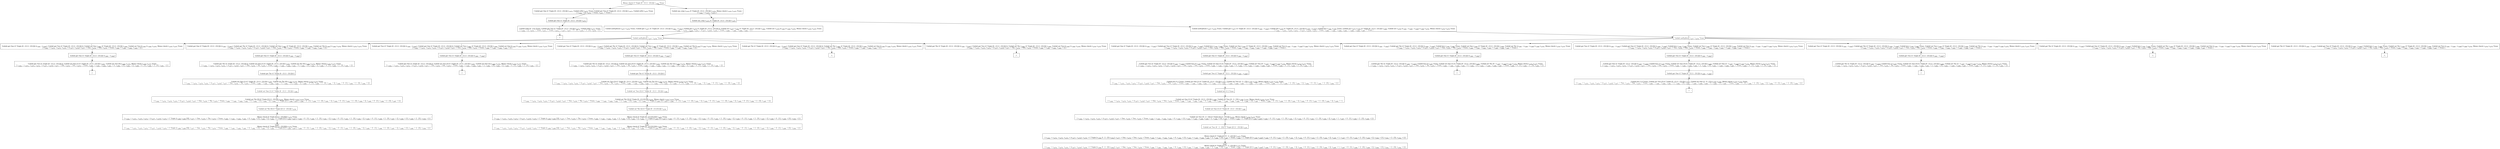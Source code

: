 digraph {
    graph [rankdir=TB
          ,bgcolor=transparent];
    node [shape=box
         ,fillcolor=white
         ,style=filled];
    0 [label=<O <BR/> Memo check (C Triple [0 : [1] 2 : [3] []]) v<SUB>1442</SUB> Trueo>];
    1 [label=<C <BR/> Unfold get One (C Triple [0 : [1] 2 : [3] []]) v<SUB>1472</SUB>, Unfold isNil v<SUB>1472</SUB> Trueo, Unfold get Two (C Triple [0 : [1] 2 : [3] []]) v<SUB>1473</SUB>, Unfold isNil v<SUB>1473</SUB> Trueo <BR/>  [ v<SUB>1442</SUB> &rarr; [], v<SUB>1470</SUB> &rarr; Trueo, v<SUB>1471</SUB> &rarr; Trueo ] >];
    2 [label=<C <BR/> Unfold one_step v<SUB>1474</SUB> (C Triple [0 : [1] 2 : [3] []]) v<SUB>1476</SUB>, Memo check v<SUB>1476</SUB> v<SUB>1475</SUB> Trueo <BR/>  [ v<SUB>1442</SUB> &rarr; v<SUB>1474</SUB> : v<SUB>1475</SUB> ] >];
    3 [label=<O <BR/> Unfold get One (C Triple [0 : [1] 2 : [3] []]) v<SUB>1472</SUB>>];
    4 [label=<C <BR/> Unfold isNil (0 : [1]) Trueo, Unfold get Two (C Triple [0 : [1] 2 : [3] []]) v<SUB>1473</SUB>, Unfold isNil v<SUB>1473</SUB> Trueo <BR/>  [ v<SUB>1442</SUB> &rarr; [], v<SUB>1470</SUB> &rarr; Trueo, v<SUB>1471</SUB> &rarr; Trueo, v<SUB>1472</SUB> &rarr; v<SUB>1477</SUB>, v<SUB>1477</SUB> &rarr; 0 : [1], v<SUB>1478</SUB> &rarr; 2 : [3], v<SUB>1479</SUB> &rarr; [] ] >];
    5 [label=<_|_>];
    6 [label=<O <BR/> Unfold one_step v<SUB>1474</SUB> (C Triple [0 : [1] 2 : [3] []]) v<SUB>1476</SUB>>];
    7 [label=<C <BR/> Unfold notEqStick v<SUB>1477</SUB> v<SUB>1478</SUB> Trueo, Unfold get v<SUB>1477</SUB> (C Triple [0 : [1] 2 : [3] []]) (v<SUB>1481</SUB> : v<SUB>1482</SUB>), Unfold get v<SUB>1478</SUB> (C Triple [0 : [1] 2 : [3] []]) [], Unfold set v<SUB>1477</SUB> v<SUB>1482</SUB> (C Triple [0 : [1] 2 : [3] []]) v<SUB>1484</SUB>, Unfold set v<SUB>1478</SUB> [v<SUB>1481</SUB>] v<SUB>1484</SUB> v<SUB>1476</SUB>, Memo check v<SUB>1476</SUB> v<SUB>1475</SUB> Trueo <BR/>  [ v<SUB>1442</SUB> &rarr; v<SUB>1474</SUB> : v<SUB>1475</SUB>, v<SUB>1474</SUB> &rarr; (v<SUB>1477</SUB>, v<SUB>1478</SUB>), v<SUB>1479</SUB> &rarr; Trueo, v<SUB>1480</SUB> &rarr; v<SUB>1481</SUB> : v<SUB>1482</SUB>, v<SUB>1483</SUB> &rarr; [] ] >];
    8 [label=<C <BR/> Unfold notEqStick v<SUB>1477</SUB> v<SUB>1478</SUB> Trueo, Unfold get v<SUB>1477</SUB> (C Triple [0 : [1] 2 : [3] []]) (v<SUB>1481</SUB> : v<SUB>1482</SUB>), Unfold get v<SUB>1478</SUB> (C Triple [0 : [1] 2 : [3] []]) (v<SUB>1485</SUB> : v<SUB>1486</SUB>), Unfold less v<SUB>1481</SUB> v<SUB>1485</SUB> Trueo, Unfold set v<SUB>1477</SUB> v<SUB>1482</SUB> (C Triple [0 : [1] 2 : [3] []]) v<SUB>1488</SUB>, Unfold set v<SUB>1478</SUB> (v<SUB>1481</SUB> : v<SUB>1485</SUB> : v<SUB>1486</SUB>) v<SUB>1488</SUB> v<SUB>1476</SUB>, Memo check v<SUB>1476</SUB> v<SUB>1475</SUB> Trueo <BR/>  [ v<SUB>1442</SUB> &rarr; v<SUB>1474</SUB> : v<SUB>1475</SUB>, v<SUB>1474</SUB> &rarr; (v<SUB>1477</SUB>, v<SUB>1478</SUB>), v<SUB>1479</SUB> &rarr; Trueo, v<SUB>1480</SUB> &rarr; v<SUB>1481</SUB> : v<SUB>1482</SUB>, v<SUB>1483</SUB> &rarr; v<SUB>1485</SUB> : v<SUB>1486</SUB>, v<SUB>1487</SUB> &rarr; Trueo ] >];
    9 [label=<O <BR/> Unfold notEqStick v<SUB>1477</SUB> v<SUB>1478</SUB> Trueo>];
    10 [label=<C <BR/> Unfold get One (C Triple [0 : [1] 2 : [3] []]) (v<SUB>1481</SUB> : v<SUB>1482</SUB>), Unfold get Two (C Triple [0 : [1] 2 : [3] []]) [], Unfold set One v<SUB>1482</SUB> (C Triple [0 : [1] 2 : [3] []]) v<SUB>1484</SUB>, Unfold set Two [v<SUB>1481</SUB>] v<SUB>1484</SUB> v<SUB>1476</SUB>, Memo check v<SUB>1476</SUB> v<SUB>1475</SUB> Trueo <BR/>  [ v<SUB>1442</SUB> &rarr; v<SUB>1474</SUB> : v<SUB>1475</SUB>, v<SUB>1474</SUB> &rarr; (v<SUB>1477</SUB>, v<SUB>1478</SUB>), v<SUB>1477</SUB> &rarr; One, v<SUB>1478</SUB> &rarr; Two, v<SUB>1479</SUB> &rarr; Trueo, v<SUB>1480</SUB> &rarr; v<SUB>1481</SUB> : v<SUB>1482</SUB>, v<SUB>1483</SUB> &rarr; [] ] >];
    11 [label=<C <BR/> Unfold get One (C Triple [0 : [1] 2 : [3] []]) (v<SUB>1481</SUB> : v<SUB>1482</SUB>), Unfold get Thr (C Triple [0 : [1] 2 : [3] []]) [], Unfold set One v<SUB>1482</SUB> (C Triple [0 : [1] 2 : [3] []]) v<SUB>1484</SUB>, Unfold set Thr [v<SUB>1481</SUB>] v<SUB>1484</SUB> v<SUB>1476</SUB>, Memo check v<SUB>1476</SUB> v<SUB>1475</SUB> Trueo <BR/>  [ v<SUB>1442</SUB> &rarr; v<SUB>1474</SUB> : v<SUB>1475</SUB>, v<SUB>1474</SUB> &rarr; (v<SUB>1477</SUB>, v<SUB>1478</SUB>), v<SUB>1477</SUB> &rarr; One, v<SUB>1478</SUB> &rarr; Thr, v<SUB>1479</SUB> &rarr; Trueo, v<SUB>1480</SUB> &rarr; v<SUB>1481</SUB> : v<SUB>1482</SUB>, v<SUB>1483</SUB> &rarr; [] ] >];
    12 [label=<C <BR/> Unfold get Two (C Triple [0 : [1] 2 : [3] []]) (v<SUB>1481</SUB> : v<SUB>1482</SUB>), Unfold get One (C Triple [0 : [1] 2 : [3] []]) [], Unfold set Two v<SUB>1482</SUB> (C Triple [0 : [1] 2 : [3] []]) v<SUB>1484</SUB>, Unfold set One [v<SUB>1481</SUB>] v<SUB>1484</SUB> v<SUB>1476</SUB>, Memo check v<SUB>1476</SUB> v<SUB>1475</SUB> Trueo <BR/>  [ v<SUB>1442</SUB> &rarr; v<SUB>1474</SUB> : v<SUB>1475</SUB>, v<SUB>1474</SUB> &rarr; (v<SUB>1477</SUB>, v<SUB>1478</SUB>), v<SUB>1477</SUB> &rarr; Two, v<SUB>1478</SUB> &rarr; One, v<SUB>1479</SUB> &rarr; Trueo, v<SUB>1480</SUB> &rarr; v<SUB>1481</SUB> : v<SUB>1482</SUB>, v<SUB>1483</SUB> &rarr; [] ] >];
    13 [label=<C <BR/> Unfold get Two (C Triple [0 : [1] 2 : [3] []]) (v<SUB>1481</SUB> : v<SUB>1482</SUB>), Unfold get Thr (C Triple [0 : [1] 2 : [3] []]) [], Unfold set Two v<SUB>1482</SUB> (C Triple [0 : [1] 2 : [3] []]) v<SUB>1484</SUB>, Unfold set Thr [v<SUB>1481</SUB>] v<SUB>1484</SUB> v<SUB>1476</SUB>, Memo check v<SUB>1476</SUB> v<SUB>1475</SUB> Trueo <BR/>  [ v<SUB>1442</SUB> &rarr; v<SUB>1474</SUB> : v<SUB>1475</SUB>, v<SUB>1474</SUB> &rarr; (v<SUB>1477</SUB>, v<SUB>1478</SUB>), v<SUB>1477</SUB> &rarr; Two, v<SUB>1478</SUB> &rarr; Thr, v<SUB>1479</SUB> &rarr; Trueo, v<SUB>1480</SUB> &rarr; v<SUB>1481</SUB> : v<SUB>1482</SUB>, v<SUB>1483</SUB> &rarr; [] ] >];
    14 [label=<C <BR/> Unfold get Thr (C Triple [0 : [1] 2 : [3] []]) (v<SUB>1481</SUB> : v<SUB>1482</SUB>), Unfold get One (C Triple [0 : [1] 2 : [3] []]) [], Unfold set Thr v<SUB>1482</SUB> (C Triple [0 : [1] 2 : [3] []]) v<SUB>1484</SUB>, Unfold set One [v<SUB>1481</SUB>] v<SUB>1484</SUB> v<SUB>1476</SUB>, Memo check v<SUB>1476</SUB> v<SUB>1475</SUB> Trueo <BR/>  [ v<SUB>1442</SUB> &rarr; v<SUB>1474</SUB> : v<SUB>1475</SUB>, v<SUB>1474</SUB> &rarr; (v<SUB>1477</SUB>, v<SUB>1478</SUB>), v<SUB>1477</SUB> &rarr; Thr, v<SUB>1478</SUB> &rarr; One, v<SUB>1479</SUB> &rarr; Trueo, v<SUB>1480</SUB> &rarr; v<SUB>1481</SUB> : v<SUB>1482</SUB>, v<SUB>1483</SUB> &rarr; [] ] >];
    15 [label=<C <BR/> Unfold get Thr (C Triple [0 : [1] 2 : [3] []]) (v<SUB>1481</SUB> : v<SUB>1482</SUB>), Unfold get Two (C Triple [0 : [1] 2 : [3] []]) [], Unfold set Thr v<SUB>1482</SUB> (C Triple [0 : [1] 2 : [3] []]) v<SUB>1484</SUB>, Unfold set Two [v<SUB>1481</SUB>] v<SUB>1484</SUB> v<SUB>1476</SUB>, Memo check v<SUB>1476</SUB> v<SUB>1475</SUB> Trueo <BR/>  [ v<SUB>1442</SUB> &rarr; v<SUB>1474</SUB> : v<SUB>1475</SUB>, v<SUB>1474</SUB> &rarr; (v<SUB>1477</SUB>, v<SUB>1478</SUB>), v<SUB>1477</SUB> &rarr; Thr, v<SUB>1478</SUB> &rarr; Two, v<SUB>1479</SUB> &rarr; Trueo, v<SUB>1480</SUB> &rarr; v<SUB>1481</SUB> : v<SUB>1482</SUB>, v<SUB>1483</SUB> &rarr; [] ] >];
    16 [label=<O <BR/> Unfold get One (C Triple [0 : [1] 2 : [3] []]) (v<SUB>1481</SUB> : v<SUB>1482</SUB>)>];
    17 [label=<C <BR/> Unfold get Two (C Triple [0 : [1] 2 : [3] []]) [], Unfold set One [1] (C Triple [0 : [1] 2 : [3] []]) v<SUB>1484</SUB>, Unfold set Two [0] v<SUB>1484</SUB> v<SUB>1476</SUB>, Memo check v<SUB>1476</SUB> v<SUB>1475</SUB> Trueo <BR/>  [ v<SUB>1442</SUB> &rarr; v<SUB>1474</SUB> : v<SUB>1475</SUB>, v<SUB>1474</SUB> &rarr; (v<SUB>1477</SUB>, v<SUB>1478</SUB>), v<SUB>1477</SUB> &rarr; One, v<SUB>1478</SUB> &rarr; Two, v<SUB>1479</SUB> &rarr; Trueo, v<SUB>1480</SUB> &rarr; v<SUB>1481</SUB> : v<SUB>1482</SUB>, v<SUB>1481</SUB> &rarr; 0, v<SUB>1482</SUB> &rarr; [1], v<SUB>1483</SUB> &rarr; [], v<SUB>1489</SUB> &rarr; 0 : [1], v<SUB>1490</SUB> &rarr; 2 : [3], v<SUB>1491</SUB> &rarr; [] ] >];
    18 [label=<_|_>];
    19 [label=<O <BR/> Unfold get One (C Triple [0 : [1] 2 : [3] []]) (v<SUB>1481</SUB> : v<SUB>1482</SUB>)>];
    20 [label=<C <BR/> Unfold get Thr (C Triple [0 : [1] 2 : [3] []]) [], Unfold set One [1] (C Triple [0 : [1] 2 : [3] []]) v<SUB>1484</SUB>, Unfold set Thr [0] v<SUB>1484</SUB> v<SUB>1476</SUB>, Memo check v<SUB>1476</SUB> v<SUB>1475</SUB> Trueo <BR/>  [ v<SUB>1442</SUB> &rarr; v<SUB>1474</SUB> : v<SUB>1475</SUB>, v<SUB>1474</SUB> &rarr; (v<SUB>1477</SUB>, v<SUB>1478</SUB>), v<SUB>1477</SUB> &rarr; One, v<SUB>1478</SUB> &rarr; Thr, v<SUB>1479</SUB> &rarr; Trueo, v<SUB>1480</SUB> &rarr; v<SUB>1481</SUB> : v<SUB>1482</SUB>, v<SUB>1481</SUB> &rarr; 0, v<SUB>1482</SUB> &rarr; [1], v<SUB>1483</SUB> &rarr; [], v<SUB>1489</SUB> &rarr; 0 : [1], v<SUB>1490</SUB> &rarr; 2 : [3], v<SUB>1491</SUB> &rarr; [] ] >];
    21 [label=<O <BR/> Unfold get Thr (C Triple [0 : [1] 2 : [3] []]) []>];
    22 [label=<C <BR/> Unfold set One [1] (C Triple [0 : [1] 2 : [3] []]) v<SUB>1484</SUB>, Unfold set Thr [0] v<SUB>1484</SUB> v<SUB>1476</SUB>, Memo check v<SUB>1476</SUB> v<SUB>1475</SUB> Trueo <BR/>  [ v<SUB>1442</SUB> &rarr; v<SUB>1474</SUB> : v<SUB>1475</SUB>, v<SUB>1474</SUB> &rarr; (v<SUB>1477</SUB>, v<SUB>1478</SUB>), v<SUB>1477</SUB> &rarr; One, v<SUB>1478</SUB> &rarr; Thr, v<SUB>1479</SUB> &rarr; Trueo, v<SUB>1480</SUB> &rarr; v<SUB>1481</SUB> : v<SUB>1482</SUB>, v<SUB>1481</SUB> &rarr; 0, v<SUB>1482</SUB> &rarr; [1], v<SUB>1483</SUB> &rarr; [], v<SUB>1489</SUB> &rarr; 0 : [1], v<SUB>1490</SUB> &rarr; 2 : [3], v<SUB>1491</SUB> &rarr; [], v<SUB>1492</SUB> &rarr; 0 : [1], v<SUB>1493</SUB> &rarr; 2 : [3], v<SUB>1494</SUB> &rarr; [] ] >];
    23 [label=<O <BR/> Unfold set One [1] (C Triple [0 : [1] 2 : [3] []]) v<SUB>1484</SUB>>];
    24 [label=<C <BR/> Unfold set Thr [0] (C Triple [[1] 2 : [3] []]) v<SUB>1476</SUB>, Memo check v<SUB>1476</SUB> v<SUB>1475</SUB> Trueo <BR/>  [ v<SUB>1442</SUB> &rarr; v<SUB>1474</SUB> : v<SUB>1475</SUB>, v<SUB>1474</SUB> &rarr; (v<SUB>1477</SUB>, v<SUB>1478</SUB>), v<SUB>1477</SUB> &rarr; One, v<SUB>1478</SUB> &rarr; Thr, v<SUB>1479</SUB> &rarr; Trueo, v<SUB>1480</SUB> &rarr; v<SUB>1481</SUB> : v<SUB>1482</SUB>, v<SUB>1481</SUB> &rarr; 0, v<SUB>1482</SUB> &rarr; [1], v<SUB>1483</SUB> &rarr; [], v<SUB>1484</SUB> &rarr; C Triple [[1] v<SUB>1496</SUB> v<SUB>1497</SUB>], v<SUB>1489</SUB> &rarr; 0 : [1], v<SUB>1490</SUB> &rarr; 2 : [3], v<SUB>1491</SUB> &rarr; [], v<SUB>1492</SUB> &rarr; 0 : [1], v<SUB>1493</SUB> &rarr; 2 : [3], v<SUB>1494</SUB> &rarr; [], v<SUB>1495</SUB> &rarr; 0 : [1], v<SUB>1496</SUB> &rarr; 2 : [3], v<SUB>1497</SUB> &rarr; [] ] >];
    25 [label=<O <BR/> Unfold set Thr [0] (C Triple [[1] 2 : [3] []]) v<SUB>1476</SUB>>];
    26 [label=<C <BR/> Memo check (C Triple [[1] 2 : [3] [0]]) v<SUB>1475</SUB> Trueo <BR/>  [ v<SUB>1442</SUB> &rarr; v<SUB>1474</SUB> : v<SUB>1475</SUB>, v<SUB>1474</SUB> &rarr; (v<SUB>1477</SUB>, v<SUB>1478</SUB>), v<SUB>1476</SUB> &rarr; C Triple [v<SUB>1498</SUB> v<SUB>1499</SUB> [0]], v<SUB>1477</SUB> &rarr; One, v<SUB>1478</SUB> &rarr; Thr, v<SUB>1479</SUB> &rarr; Trueo, v<SUB>1480</SUB> &rarr; v<SUB>1481</SUB> : v<SUB>1482</SUB>, v<SUB>1481</SUB> &rarr; 0, v<SUB>1482</SUB> &rarr; [1], v<SUB>1483</SUB> &rarr; [], v<SUB>1484</SUB> &rarr; C Triple [[1] v<SUB>1496</SUB> v<SUB>1497</SUB>], v<SUB>1489</SUB> &rarr; 0 : [1], v<SUB>1490</SUB> &rarr; 2 : [3], v<SUB>1491</SUB> &rarr; [], v<SUB>1492</SUB> &rarr; 0 : [1], v<SUB>1493</SUB> &rarr; 2 : [3], v<SUB>1494</SUB> &rarr; [], v<SUB>1495</SUB> &rarr; 0 : [1], v<SUB>1496</SUB> &rarr; 2 : [3], v<SUB>1497</SUB> &rarr; [], v<SUB>1498</SUB> &rarr; [1], v<SUB>1499</SUB> &rarr; 2 : [3], v<SUB>1500</SUB> &rarr; [] ] >];
    27 [label=<Leaf <BR/> Memo check (C Triple [[1] 2 : [3] [0]]) v<SUB>1475</SUB> Trueo <BR/>  [ v<SUB>1442</SUB> &rarr; v<SUB>1474</SUB> : v<SUB>1475</SUB>, v<SUB>1474</SUB> &rarr; (v<SUB>1477</SUB>, v<SUB>1478</SUB>), v<SUB>1476</SUB> &rarr; C Triple [v<SUB>1498</SUB> v<SUB>1499</SUB> [0]], v<SUB>1477</SUB> &rarr; One, v<SUB>1478</SUB> &rarr; Thr, v<SUB>1479</SUB> &rarr; Trueo, v<SUB>1480</SUB> &rarr; v<SUB>1481</SUB> : v<SUB>1482</SUB>, v<SUB>1481</SUB> &rarr; 0, v<SUB>1482</SUB> &rarr; [1], v<SUB>1483</SUB> &rarr; [], v<SUB>1484</SUB> &rarr; C Triple [[1] v<SUB>1496</SUB> v<SUB>1497</SUB>], v<SUB>1489</SUB> &rarr; 0 : [1], v<SUB>1490</SUB> &rarr; 2 : [3], v<SUB>1491</SUB> &rarr; [], v<SUB>1492</SUB> &rarr; 0 : [1], v<SUB>1493</SUB> &rarr; 2 : [3], v<SUB>1494</SUB> &rarr; [], v<SUB>1495</SUB> &rarr; 0 : [1], v<SUB>1496</SUB> &rarr; 2 : [3], v<SUB>1497</SUB> &rarr; [], v<SUB>1498</SUB> &rarr; [1], v<SUB>1499</SUB> &rarr; 2 : [3], v<SUB>1500</SUB> &rarr; [] ] >];
    28 [label=<O <BR/> Unfold get Two (C Triple [0 : [1] 2 : [3] []]) (v<SUB>1481</SUB> : v<SUB>1482</SUB>)>];
    29 [label=<C <BR/> Unfold get One (C Triple [0 : [1] 2 : [3] []]) [], Unfold set Two [3] (C Triple [0 : [1] 2 : [3] []]) v<SUB>1484</SUB>, Unfold set One [2] v<SUB>1484</SUB> v<SUB>1476</SUB>, Memo check v<SUB>1476</SUB> v<SUB>1475</SUB> Trueo <BR/>  [ v<SUB>1442</SUB> &rarr; v<SUB>1474</SUB> : v<SUB>1475</SUB>, v<SUB>1474</SUB> &rarr; (v<SUB>1477</SUB>, v<SUB>1478</SUB>), v<SUB>1477</SUB> &rarr; Two, v<SUB>1478</SUB> &rarr; One, v<SUB>1479</SUB> &rarr; Trueo, v<SUB>1480</SUB> &rarr; v<SUB>1481</SUB> : v<SUB>1482</SUB>, v<SUB>1481</SUB> &rarr; 2, v<SUB>1482</SUB> &rarr; [3], v<SUB>1483</SUB> &rarr; [], v<SUB>1489</SUB> &rarr; 0 : [1], v<SUB>1490</SUB> &rarr; 2 : [3], v<SUB>1491</SUB> &rarr; [] ] >];
    30 [label=<_|_>];
    31 [label=<O <BR/> Unfold get Two (C Triple [0 : [1] 2 : [3] []]) (v<SUB>1481</SUB> : v<SUB>1482</SUB>)>];
    32 [label=<C <BR/> Unfold get Thr (C Triple [0 : [1] 2 : [3] []]) [], Unfold set Two [3] (C Triple [0 : [1] 2 : [3] []]) v<SUB>1484</SUB>, Unfold set Thr [2] v<SUB>1484</SUB> v<SUB>1476</SUB>, Memo check v<SUB>1476</SUB> v<SUB>1475</SUB> Trueo <BR/>  [ v<SUB>1442</SUB> &rarr; v<SUB>1474</SUB> : v<SUB>1475</SUB>, v<SUB>1474</SUB> &rarr; (v<SUB>1477</SUB>, v<SUB>1478</SUB>), v<SUB>1477</SUB> &rarr; Two, v<SUB>1478</SUB> &rarr; Thr, v<SUB>1479</SUB> &rarr; Trueo, v<SUB>1480</SUB> &rarr; v<SUB>1481</SUB> : v<SUB>1482</SUB>, v<SUB>1481</SUB> &rarr; 2, v<SUB>1482</SUB> &rarr; [3], v<SUB>1483</SUB> &rarr; [], v<SUB>1489</SUB> &rarr; 0 : [1], v<SUB>1490</SUB> &rarr; 2 : [3], v<SUB>1491</SUB> &rarr; [] ] >];
    33 [label=<O <BR/> Unfold get Thr (C Triple [0 : [1] 2 : [3] []]) []>];
    34 [label=<C <BR/> Unfold set Two [3] (C Triple [0 : [1] 2 : [3] []]) v<SUB>1484</SUB>, Unfold set Thr [2] v<SUB>1484</SUB> v<SUB>1476</SUB>, Memo check v<SUB>1476</SUB> v<SUB>1475</SUB> Trueo <BR/>  [ v<SUB>1442</SUB> &rarr; v<SUB>1474</SUB> : v<SUB>1475</SUB>, v<SUB>1474</SUB> &rarr; (v<SUB>1477</SUB>, v<SUB>1478</SUB>), v<SUB>1477</SUB> &rarr; Two, v<SUB>1478</SUB> &rarr; Thr, v<SUB>1479</SUB> &rarr; Trueo, v<SUB>1480</SUB> &rarr; v<SUB>1481</SUB> : v<SUB>1482</SUB>, v<SUB>1481</SUB> &rarr; 2, v<SUB>1482</SUB> &rarr; [3], v<SUB>1483</SUB> &rarr; [], v<SUB>1489</SUB> &rarr; 0 : [1], v<SUB>1490</SUB> &rarr; 2 : [3], v<SUB>1491</SUB> &rarr; [], v<SUB>1492</SUB> &rarr; 0 : [1], v<SUB>1493</SUB> &rarr; 2 : [3], v<SUB>1494</SUB> &rarr; [] ] >];
    35 [label=<O <BR/> Unfold set Two [3] (C Triple [0 : [1] 2 : [3] []]) v<SUB>1484</SUB>>];
    36 [label=<C <BR/> Unfold set Thr [2] (C Triple [0 : [1] [3] []]) v<SUB>1476</SUB>, Memo check v<SUB>1476</SUB> v<SUB>1475</SUB> Trueo <BR/>  [ v<SUB>1442</SUB> &rarr; v<SUB>1474</SUB> : v<SUB>1475</SUB>, v<SUB>1474</SUB> &rarr; (v<SUB>1477</SUB>, v<SUB>1478</SUB>), v<SUB>1477</SUB> &rarr; Two, v<SUB>1478</SUB> &rarr; Thr, v<SUB>1479</SUB> &rarr; Trueo, v<SUB>1480</SUB> &rarr; v<SUB>1481</SUB> : v<SUB>1482</SUB>, v<SUB>1481</SUB> &rarr; 2, v<SUB>1482</SUB> &rarr; [3], v<SUB>1483</SUB> &rarr; [], v<SUB>1484</SUB> &rarr; C Triple [v<SUB>1495</SUB> [3] v<SUB>1497</SUB>], v<SUB>1489</SUB> &rarr; 0 : [1], v<SUB>1490</SUB> &rarr; 2 : [3], v<SUB>1491</SUB> &rarr; [], v<SUB>1492</SUB> &rarr; 0 : [1], v<SUB>1493</SUB> &rarr; 2 : [3], v<SUB>1494</SUB> &rarr; [], v<SUB>1495</SUB> &rarr; 0 : [1], v<SUB>1496</SUB> &rarr; 2 : [3], v<SUB>1497</SUB> &rarr; [] ] >];
    37 [label=<O <BR/> Unfold set Thr [2] (C Triple [0 : [1] [3] []]) v<SUB>1476</SUB>>];
    38 [label=<C <BR/> Memo check (C Triple [0 : [1] [3] [2]]) v<SUB>1475</SUB> Trueo <BR/>  [ v<SUB>1442</SUB> &rarr; v<SUB>1474</SUB> : v<SUB>1475</SUB>, v<SUB>1474</SUB> &rarr; (v<SUB>1477</SUB>, v<SUB>1478</SUB>), v<SUB>1476</SUB> &rarr; C Triple [v<SUB>1498</SUB> v<SUB>1499</SUB> [2]], v<SUB>1477</SUB> &rarr; Two, v<SUB>1478</SUB> &rarr; Thr, v<SUB>1479</SUB> &rarr; Trueo, v<SUB>1480</SUB> &rarr; v<SUB>1481</SUB> : v<SUB>1482</SUB>, v<SUB>1481</SUB> &rarr; 2, v<SUB>1482</SUB> &rarr; [3], v<SUB>1483</SUB> &rarr; [], v<SUB>1484</SUB> &rarr; C Triple [v<SUB>1495</SUB> [3] v<SUB>1497</SUB>], v<SUB>1489</SUB> &rarr; 0 : [1], v<SUB>1490</SUB> &rarr; 2 : [3], v<SUB>1491</SUB> &rarr; [], v<SUB>1492</SUB> &rarr; 0 : [1], v<SUB>1493</SUB> &rarr; 2 : [3], v<SUB>1494</SUB> &rarr; [], v<SUB>1495</SUB> &rarr; 0 : [1], v<SUB>1496</SUB> &rarr; 2 : [3], v<SUB>1497</SUB> &rarr; [], v<SUB>1498</SUB> &rarr; 0 : [1], v<SUB>1499</SUB> &rarr; [3], v<SUB>1500</SUB> &rarr; [] ] >];
    39 [label=<Leaf <BR/> Memo check (C Triple [0 : [1] [3] [2]]) v<SUB>1475</SUB> Trueo <BR/>  [ v<SUB>1442</SUB> &rarr; v<SUB>1474</SUB> : v<SUB>1475</SUB>, v<SUB>1474</SUB> &rarr; (v<SUB>1477</SUB>, v<SUB>1478</SUB>), v<SUB>1476</SUB> &rarr; C Triple [v<SUB>1498</SUB> v<SUB>1499</SUB> [2]], v<SUB>1477</SUB> &rarr; Two, v<SUB>1478</SUB> &rarr; Thr, v<SUB>1479</SUB> &rarr; Trueo, v<SUB>1480</SUB> &rarr; v<SUB>1481</SUB> : v<SUB>1482</SUB>, v<SUB>1481</SUB> &rarr; 2, v<SUB>1482</SUB> &rarr; [3], v<SUB>1483</SUB> &rarr; [], v<SUB>1484</SUB> &rarr; C Triple [v<SUB>1495</SUB> [3] v<SUB>1497</SUB>], v<SUB>1489</SUB> &rarr; 0 : [1], v<SUB>1490</SUB> &rarr; 2 : [3], v<SUB>1491</SUB> &rarr; [], v<SUB>1492</SUB> &rarr; 0 : [1], v<SUB>1493</SUB> &rarr; 2 : [3], v<SUB>1494</SUB> &rarr; [], v<SUB>1495</SUB> &rarr; 0 : [1], v<SUB>1496</SUB> &rarr; 2 : [3], v<SUB>1497</SUB> &rarr; [], v<SUB>1498</SUB> &rarr; 0 : [1], v<SUB>1499</SUB> &rarr; [3], v<SUB>1500</SUB> &rarr; [] ] >];
    40 [label=<_|_>];
    41 [label=<_|_>];
    42 [label=<O <BR/> Unfold notEqStick v<SUB>1477</SUB> v<SUB>1478</SUB> Trueo>];
    43 [label=<C <BR/> Unfold get One (C Triple [0 : [1] 2 : [3] []]) (v<SUB>1481</SUB> : v<SUB>1482</SUB>), Unfold get Two (C Triple [0 : [1] 2 : [3] []]) (v<SUB>1485</SUB> : v<SUB>1486</SUB>), Unfold less v<SUB>1481</SUB> v<SUB>1485</SUB> Trueo, Unfold set One v<SUB>1482</SUB> (C Triple [0 : [1] 2 : [3] []]) v<SUB>1488</SUB>, Unfold set Two (v<SUB>1481</SUB> : v<SUB>1485</SUB> : v<SUB>1486</SUB>) v<SUB>1488</SUB> v<SUB>1476</SUB>, Memo check v<SUB>1476</SUB> v<SUB>1475</SUB> Trueo <BR/>  [ v<SUB>1442</SUB> &rarr; v<SUB>1474</SUB> : v<SUB>1475</SUB>, v<SUB>1474</SUB> &rarr; (v<SUB>1477</SUB>, v<SUB>1478</SUB>), v<SUB>1477</SUB> &rarr; One, v<SUB>1478</SUB> &rarr; Two, v<SUB>1479</SUB> &rarr; Trueo, v<SUB>1480</SUB> &rarr; v<SUB>1481</SUB> : v<SUB>1482</SUB>, v<SUB>1483</SUB> &rarr; v<SUB>1485</SUB> : v<SUB>1486</SUB>, v<SUB>1487</SUB> &rarr; Trueo ] >];
    44 [label=<C <BR/> Unfold get One (C Triple [0 : [1] 2 : [3] []]) (v<SUB>1481</SUB> : v<SUB>1482</SUB>), Unfold get Thr (C Triple [0 : [1] 2 : [3] []]) (v<SUB>1485</SUB> : v<SUB>1486</SUB>), Unfold less v<SUB>1481</SUB> v<SUB>1485</SUB> Trueo, Unfold set One v<SUB>1482</SUB> (C Triple [0 : [1] 2 : [3] []]) v<SUB>1488</SUB>, Unfold set Thr (v<SUB>1481</SUB> : v<SUB>1485</SUB> : v<SUB>1486</SUB>) v<SUB>1488</SUB> v<SUB>1476</SUB>, Memo check v<SUB>1476</SUB> v<SUB>1475</SUB> Trueo <BR/>  [ v<SUB>1442</SUB> &rarr; v<SUB>1474</SUB> : v<SUB>1475</SUB>, v<SUB>1474</SUB> &rarr; (v<SUB>1477</SUB>, v<SUB>1478</SUB>), v<SUB>1477</SUB> &rarr; One, v<SUB>1478</SUB> &rarr; Thr, v<SUB>1479</SUB> &rarr; Trueo, v<SUB>1480</SUB> &rarr; v<SUB>1481</SUB> : v<SUB>1482</SUB>, v<SUB>1483</SUB> &rarr; v<SUB>1485</SUB> : v<SUB>1486</SUB>, v<SUB>1487</SUB> &rarr; Trueo ] >];
    45 [label=<C <BR/> Unfold get Two (C Triple [0 : [1] 2 : [3] []]) (v<SUB>1481</SUB> : v<SUB>1482</SUB>), Unfold get One (C Triple [0 : [1] 2 : [3] []]) (v<SUB>1485</SUB> : v<SUB>1486</SUB>), Unfold less v<SUB>1481</SUB> v<SUB>1485</SUB> Trueo, Unfold set Two v<SUB>1482</SUB> (C Triple [0 : [1] 2 : [3] []]) v<SUB>1488</SUB>, Unfold set One (v<SUB>1481</SUB> : v<SUB>1485</SUB> : v<SUB>1486</SUB>) v<SUB>1488</SUB> v<SUB>1476</SUB>, Memo check v<SUB>1476</SUB> v<SUB>1475</SUB> Trueo <BR/>  [ v<SUB>1442</SUB> &rarr; v<SUB>1474</SUB> : v<SUB>1475</SUB>, v<SUB>1474</SUB> &rarr; (v<SUB>1477</SUB>, v<SUB>1478</SUB>), v<SUB>1477</SUB> &rarr; Two, v<SUB>1478</SUB> &rarr; One, v<SUB>1479</SUB> &rarr; Trueo, v<SUB>1480</SUB> &rarr; v<SUB>1481</SUB> : v<SUB>1482</SUB>, v<SUB>1483</SUB> &rarr; v<SUB>1485</SUB> : v<SUB>1486</SUB>, v<SUB>1487</SUB> &rarr; Trueo ] >];
    46 [label=<C <BR/> Unfold get Two (C Triple [0 : [1] 2 : [3] []]) (v<SUB>1481</SUB> : v<SUB>1482</SUB>), Unfold get Thr (C Triple [0 : [1] 2 : [3] []]) (v<SUB>1485</SUB> : v<SUB>1486</SUB>), Unfold less v<SUB>1481</SUB> v<SUB>1485</SUB> Trueo, Unfold set Two v<SUB>1482</SUB> (C Triple [0 : [1] 2 : [3] []]) v<SUB>1488</SUB>, Unfold set Thr (v<SUB>1481</SUB> : v<SUB>1485</SUB> : v<SUB>1486</SUB>) v<SUB>1488</SUB> v<SUB>1476</SUB>, Memo check v<SUB>1476</SUB> v<SUB>1475</SUB> Trueo <BR/>  [ v<SUB>1442</SUB> &rarr; v<SUB>1474</SUB> : v<SUB>1475</SUB>, v<SUB>1474</SUB> &rarr; (v<SUB>1477</SUB>, v<SUB>1478</SUB>), v<SUB>1477</SUB> &rarr; Two, v<SUB>1478</SUB> &rarr; Thr, v<SUB>1479</SUB> &rarr; Trueo, v<SUB>1480</SUB> &rarr; v<SUB>1481</SUB> : v<SUB>1482</SUB>, v<SUB>1483</SUB> &rarr; v<SUB>1485</SUB> : v<SUB>1486</SUB>, v<SUB>1487</SUB> &rarr; Trueo ] >];
    47 [label=<C <BR/> Unfold get Thr (C Triple [0 : [1] 2 : [3] []]) (v<SUB>1481</SUB> : v<SUB>1482</SUB>), Unfold get One (C Triple [0 : [1] 2 : [3] []]) (v<SUB>1485</SUB> : v<SUB>1486</SUB>), Unfold less v<SUB>1481</SUB> v<SUB>1485</SUB> Trueo, Unfold set Thr v<SUB>1482</SUB> (C Triple [0 : [1] 2 : [3] []]) v<SUB>1488</SUB>, Unfold set One (v<SUB>1481</SUB> : v<SUB>1485</SUB> : v<SUB>1486</SUB>) v<SUB>1488</SUB> v<SUB>1476</SUB>, Memo check v<SUB>1476</SUB> v<SUB>1475</SUB> Trueo <BR/>  [ v<SUB>1442</SUB> &rarr; v<SUB>1474</SUB> : v<SUB>1475</SUB>, v<SUB>1474</SUB> &rarr; (v<SUB>1477</SUB>, v<SUB>1478</SUB>), v<SUB>1477</SUB> &rarr; Thr, v<SUB>1478</SUB> &rarr; One, v<SUB>1479</SUB> &rarr; Trueo, v<SUB>1480</SUB> &rarr; v<SUB>1481</SUB> : v<SUB>1482</SUB>, v<SUB>1483</SUB> &rarr; v<SUB>1485</SUB> : v<SUB>1486</SUB>, v<SUB>1487</SUB> &rarr; Trueo ] >];
    48 [label=<C <BR/> Unfold get Thr (C Triple [0 : [1] 2 : [3] []]) (v<SUB>1481</SUB> : v<SUB>1482</SUB>), Unfold get Two (C Triple [0 : [1] 2 : [3] []]) (v<SUB>1485</SUB> : v<SUB>1486</SUB>), Unfold less v<SUB>1481</SUB> v<SUB>1485</SUB> Trueo, Unfold set Thr v<SUB>1482</SUB> (C Triple [0 : [1] 2 : [3] []]) v<SUB>1488</SUB>, Unfold set Two (v<SUB>1481</SUB> : v<SUB>1485</SUB> : v<SUB>1486</SUB>) v<SUB>1488</SUB> v<SUB>1476</SUB>, Memo check v<SUB>1476</SUB> v<SUB>1475</SUB> Trueo <BR/>  [ v<SUB>1442</SUB> &rarr; v<SUB>1474</SUB> : v<SUB>1475</SUB>, v<SUB>1474</SUB> &rarr; (v<SUB>1477</SUB>, v<SUB>1478</SUB>), v<SUB>1477</SUB> &rarr; Thr, v<SUB>1478</SUB> &rarr; Two, v<SUB>1479</SUB> &rarr; Trueo, v<SUB>1480</SUB> &rarr; v<SUB>1481</SUB> : v<SUB>1482</SUB>, v<SUB>1483</SUB> &rarr; v<SUB>1485</SUB> : v<SUB>1486</SUB>, v<SUB>1487</SUB> &rarr; Trueo ] >];
    49 [label=<O <BR/> Unfold get One (C Triple [0 : [1] 2 : [3] []]) (v<SUB>1481</SUB> : v<SUB>1482</SUB>)>];
    50 [label=<C <BR/> Unfold get Two (C Triple [0 : [1] 2 : [3] []]) (v<SUB>1485</SUB> : v<SUB>1486</SUB>), Unfold less 0 v<SUB>1485</SUB> Trueo, Unfold set One [1] (C Triple [0 : [1] 2 : [3] []]) v<SUB>1488</SUB>, Unfold set Two (0 : v<SUB>1485</SUB> : v<SUB>1486</SUB>) v<SUB>1488</SUB> v<SUB>1476</SUB>, Memo check v<SUB>1476</SUB> v<SUB>1475</SUB> Trueo <BR/>  [ v<SUB>1442</SUB> &rarr; v<SUB>1474</SUB> : v<SUB>1475</SUB>, v<SUB>1474</SUB> &rarr; (v<SUB>1477</SUB>, v<SUB>1478</SUB>), v<SUB>1477</SUB> &rarr; One, v<SUB>1478</SUB> &rarr; Two, v<SUB>1479</SUB> &rarr; Trueo, v<SUB>1480</SUB> &rarr; v<SUB>1481</SUB> : v<SUB>1482</SUB>, v<SUB>1481</SUB> &rarr; 0, v<SUB>1482</SUB> &rarr; [1], v<SUB>1483</SUB> &rarr; v<SUB>1485</SUB> : v<SUB>1486</SUB>, v<SUB>1487</SUB> &rarr; Trueo, v<SUB>1489</SUB> &rarr; 0 : [1], v<SUB>1490</SUB> &rarr; 2 : [3], v<SUB>1491</SUB> &rarr; [] ] >];
    51 [label=<O <BR/> Unfold get Two (C Triple [0 : [1] 2 : [3] []]) (v<SUB>1485</SUB> : v<SUB>1486</SUB>)>];
    52 [label=<C <BR/> Unfold less 0 2 Trueo, Unfold set One [1] (C Triple [0 : [1] 2 : [3] []]) v<SUB>1488</SUB>, Unfold set Two (0 : 2 : [3]) v<SUB>1488</SUB> v<SUB>1476</SUB>, Memo check v<SUB>1476</SUB> v<SUB>1475</SUB> Trueo <BR/>  [ v<SUB>1442</SUB> &rarr; v<SUB>1474</SUB> : v<SUB>1475</SUB>, v<SUB>1474</SUB> &rarr; (v<SUB>1477</SUB>, v<SUB>1478</SUB>), v<SUB>1477</SUB> &rarr; One, v<SUB>1478</SUB> &rarr; Two, v<SUB>1479</SUB> &rarr; Trueo, v<SUB>1480</SUB> &rarr; v<SUB>1481</SUB> : v<SUB>1482</SUB>, v<SUB>1481</SUB> &rarr; 0, v<SUB>1482</SUB> &rarr; [1], v<SUB>1483</SUB> &rarr; v<SUB>1485</SUB> : v<SUB>1486</SUB>, v<SUB>1485</SUB> &rarr; 2, v<SUB>1486</SUB> &rarr; [3], v<SUB>1487</SUB> &rarr; Trueo, v<SUB>1489</SUB> &rarr; 0 : [1], v<SUB>1490</SUB> &rarr; 2 : [3], v<SUB>1491</SUB> &rarr; [], v<SUB>1492</SUB> &rarr; 0 : [1], v<SUB>1493</SUB> &rarr; 2 : [3], v<SUB>1494</SUB> &rarr; [] ] >];
    53 [label=<O <BR/> Unfold less 0 2 Trueo>];
    54 [label=<C <BR/> Unfold set One [1] (C Triple [0 : [1] 2 : [3] []]) v<SUB>1488</SUB>, Unfold set Two (0 : 2 : [3]) v<SUB>1488</SUB> v<SUB>1476</SUB>, Memo check v<SUB>1476</SUB> v<SUB>1475</SUB> Trueo <BR/>  [ v<SUB>1442</SUB> &rarr; v<SUB>1474</SUB> : v<SUB>1475</SUB>, v<SUB>1474</SUB> &rarr; (v<SUB>1477</SUB>, v<SUB>1478</SUB>), v<SUB>1477</SUB> &rarr; One, v<SUB>1478</SUB> &rarr; Two, v<SUB>1479</SUB> &rarr; Trueo, v<SUB>1480</SUB> &rarr; v<SUB>1481</SUB> : v<SUB>1482</SUB>, v<SUB>1481</SUB> &rarr; 0, v<SUB>1482</SUB> &rarr; [1], v<SUB>1483</SUB> &rarr; v<SUB>1485</SUB> : v<SUB>1486</SUB>, v<SUB>1485</SUB> &rarr; 2, v<SUB>1486</SUB> &rarr; [3], v<SUB>1487</SUB> &rarr; Trueo, v<SUB>1489</SUB> &rarr; 0 : [1], v<SUB>1490</SUB> &rarr; 2 : [3], v<SUB>1491</SUB> &rarr; [], v<SUB>1492</SUB> &rarr; 0 : [1], v<SUB>1493</SUB> &rarr; 2 : [3], v<SUB>1494</SUB> &rarr; [], v<SUB>1495</SUB> &rarr; 1 ] >];
    55 [label=<O <BR/> Unfold set One [1] (C Triple [0 : [1] 2 : [3] []]) v<SUB>1488</SUB>>];
    56 [label=<C <BR/> Unfold set Two (0 : 2 : [3]) (C Triple [[1] 2 : [3] []]) v<SUB>1476</SUB>, Memo check v<SUB>1476</SUB> v<SUB>1475</SUB> Trueo <BR/>  [ v<SUB>1442</SUB> &rarr; v<SUB>1474</SUB> : v<SUB>1475</SUB>, v<SUB>1474</SUB> &rarr; (v<SUB>1477</SUB>, v<SUB>1478</SUB>), v<SUB>1477</SUB> &rarr; One, v<SUB>1478</SUB> &rarr; Two, v<SUB>1479</SUB> &rarr; Trueo, v<SUB>1480</SUB> &rarr; v<SUB>1481</SUB> : v<SUB>1482</SUB>, v<SUB>1481</SUB> &rarr; 0, v<SUB>1482</SUB> &rarr; [1], v<SUB>1483</SUB> &rarr; v<SUB>1485</SUB> : v<SUB>1486</SUB>, v<SUB>1485</SUB> &rarr; 2, v<SUB>1486</SUB> &rarr; [3], v<SUB>1487</SUB> &rarr; Trueo, v<SUB>1488</SUB> &rarr; C Triple [[1] v<SUB>1498</SUB> v<SUB>1499</SUB>], v<SUB>1489</SUB> &rarr; 0 : [1], v<SUB>1490</SUB> &rarr; 2 : [3], v<SUB>1491</SUB> &rarr; [], v<SUB>1492</SUB> &rarr; 0 : [1], v<SUB>1493</SUB> &rarr; 2 : [3], v<SUB>1494</SUB> &rarr; [], v<SUB>1495</SUB> &rarr; 1, v<SUB>1497</SUB> &rarr; 0 : [1], v<SUB>1498</SUB> &rarr; 2 : [3], v<SUB>1499</SUB> &rarr; [] ] >];
    57 [label=<O <BR/> Unfold set Two (0 : 2 : [3]) (C Triple [[1] 2 : [3] []]) v<SUB>1476</SUB>>];
    58 [label=<C <BR/> Memo check (C Triple [[1] 0 : 2 : [3] []]) v<SUB>1475</SUB> Trueo <BR/>  [ v<SUB>1442</SUB> &rarr; v<SUB>1474</SUB> : v<SUB>1475</SUB>, v<SUB>1474</SUB> &rarr; (v<SUB>1477</SUB>, v<SUB>1478</SUB>), v<SUB>1476</SUB> &rarr; C Triple [v<SUB>1500</SUB> 0 : 2 : [3] v<SUB>1502</SUB>], v<SUB>1477</SUB> &rarr; One, v<SUB>1478</SUB> &rarr; Two, v<SUB>1479</SUB> &rarr; Trueo, v<SUB>1480</SUB> &rarr; v<SUB>1481</SUB> : v<SUB>1482</SUB>, v<SUB>1481</SUB> &rarr; 0, v<SUB>1482</SUB> &rarr; [1], v<SUB>1483</SUB> &rarr; v<SUB>1485</SUB> : v<SUB>1486</SUB>, v<SUB>1485</SUB> &rarr; 2, v<SUB>1486</SUB> &rarr; [3], v<SUB>1487</SUB> &rarr; Trueo, v<SUB>1488</SUB> &rarr; C Triple [[1] v<SUB>1498</SUB> v<SUB>1499</SUB>], v<SUB>1489</SUB> &rarr; 0 : [1], v<SUB>1490</SUB> &rarr; 2 : [3], v<SUB>1491</SUB> &rarr; [], v<SUB>1492</SUB> &rarr; 0 : [1], v<SUB>1493</SUB> &rarr; 2 : [3], v<SUB>1494</SUB> &rarr; [], v<SUB>1495</SUB> &rarr; 1, v<SUB>1497</SUB> &rarr; 0 : [1], v<SUB>1498</SUB> &rarr; 2 : [3], v<SUB>1499</SUB> &rarr; [], v<SUB>1500</SUB> &rarr; [1], v<SUB>1501</SUB> &rarr; 2 : [3], v<SUB>1502</SUB> &rarr; [] ] >];
    59 [label=<Leaf <BR/> Memo check (C Triple [[1] 0 : 2 : [3] []]) v<SUB>1475</SUB> Trueo <BR/>  [ v<SUB>1442</SUB> &rarr; v<SUB>1474</SUB> : v<SUB>1475</SUB>, v<SUB>1474</SUB> &rarr; (v<SUB>1477</SUB>, v<SUB>1478</SUB>), v<SUB>1476</SUB> &rarr; C Triple [v<SUB>1500</SUB> 0 : 2 : [3] v<SUB>1502</SUB>], v<SUB>1477</SUB> &rarr; One, v<SUB>1478</SUB> &rarr; Two, v<SUB>1479</SUB> &rarr; Trueo, v<SUB>1480</SUB> &rarr; v<SUB>1481</SUB> : v<SUB>1482</SUB>, v<SUB>1481</SUB> &rarr; 0, v<SUB>1482</SUB> &rarr; [1], v<SUB>1483</SUB> &rarr; v<SUB>1485</SUB> : v<SUB>1486</SUB>, v<SUB>1485</SUB> &rarr; 2, v<SUB>1486</SUB> &rarr; [3], v<SUB>1487</SUB> &rarr; Trueo, v<SUB>1488</SUB> &rarr; C Triple [[1] v<SUB>1498</SUB> v<SUB>1499</SUB>], v<SUB>1489</SUB> &rarr; 0 : [1], v<SUB>1490</SUB> &rarr; 2 : [3], v<SUB>1491</SUB> &rarr; [], v<SUB>1492</SUB> &rarr; 0 : [1], v<SUB>1493</SUB> &rarr; 2 : [3], v<SUB>1494</SUB> &rarr; [], v<SUB>1495</SUB> &rarr; 1, v<SUB>1497</SUB> &rarr; 0 : [1], v<SUB>1498</SUB> &rarr; 2 : [3], v<SUB>1499</SUB> &rarr; [], v<SUB>1500</SUB> &rarr; [1], v<SUB>1501</SUB> &rarr; 2 : [3], v<SUB>1502</SUB> &rarr; [] ] >];
    60 [label=<O <BR/> Unfold get One (C Triple [0 : [1] 2 : [3] []]) (v<SUB>1481</SUB> : v<SUB>1482</SUB>)>];
    61 [label=<C <BR/> Unfold get Thr (C Triple [0 : [1] 2 : [3] []]) (v<SUB>1485</SUB> : v<SUB>1486</SUB>), Unfold less 0 v<SUB>1485</SUB> Trueo, Unfold set One [1] (C Triple [0 : [1] 2 : [3] []]) v<SUB>1488</SUB>, Unfold set Thr (0 : v<SUB>1485</SUB> : v<SUB>1486</SUB>) v<SUB>1488</SUB> v<SUB>1476</SUB>, Memo check v<SUB>1476</SUB> v<SUB>1475</SUB> Trueo <BR/>  [ v<SUB>1442</SUB> &rarr; v<SUB>1474</SUB> : v<SUB>1475</SUB>, v<SUB>1474</SUB> &rarr; (v<SUB>1477</SUB>, v<SUB>1478</SUB>), v<SUB>1477</SUB> &rarr; One, v<SUB>1478</SUB> &rarr; Thr, v<SUB>1479</SUB> &rarr; Trueo, v<SUB>1480</SUB> &rarr; v<SUB>1481</SUB> : v<SUB>1482</SUB>, v<SUB>1481</SUB> &rarr; 0, v<SUB>1482</SUB> &rarr; [1], v<SUB>1483</SUB> &rarr; v<SUB>1485</SUB> : v<SUB>1486</SUB>, v<SUB>1487</SUB> &rarr; Trueo, v<SUB>1489</SUB> &rarr; 0 : [1], v<SUB>1490</SUB> &rarr; 2 : [3], v<SUB>1491</SUB> &rarr; [] ] >];
    62 [label=<_|_>];
    63 [label=<O <BR/> Unfold get Two (C Triple [0 : [1] 2 : [3] []]) (v<SUB>1481</SUB> : v<SUB>1482</SUB>)>];
    64 [label=<C <BR/> Unfold get One (C Triple [0 : [1] 2 : [3] []]) (v<SUB>1485</SUB> : v<SUB>1486</SUB>), Unfold less 2 v<SUB>1485</SUB> Trueo, Unfold set Two [3] (C Triple [0 : [1] 2 : [3] []]) v<SUB>1488</SUB>, Unfold set One (2 : v<SUB>1485</SUB> : v<SUB>1486</SUB>) v<SUB>1488</SUB> v<SUB>1476</SUB>, Memo check v<SUB>1476</SUB> v<SUB>1475</SUB> Trueo <BR/>  [ v<SUB>1442</SUB> &rarr; v<SUB>1474</SUB> : v<SUB>1475</SUB>, v<SUB>1474</SUB> &rarr; (v<SUB>1477</SUB>, v<SUB>1478</SUB>), v<SUB>1477</SUB> &rarr; Two, v<SUB>1478</SUB> &rarr; One, v<SUB>1479</SUB> &rarr; Trueo, v<SUB>1480</SUB> &rarr; v<SUB>1481</SUB> : v<SUB>1482</SUB>, v<SUB>1481</SUB> &rarr; 2, v<SUB>1482</SUB> &rarr; [3], v<SUB>1483</SUB> &rarr; v<SUB>1485</SUB> : v<SUB>1486</SUB>, v<SUB>1487</SUB> &rarr; Trueo, v<SUB>1489</SUB> &rarr; 0 : [1], v<SUB>1490</SUB> &rarr; 2 : [3], v<SUB>1491</SUB> &rarr; [] ] >];
    65 [label=<O <BR/> Unfold get One (C Triple [0 : [1] 2 : [3] []]) (v<SUB>1485</SUB> : v<SUB>1486</SUB>)>];
    66 [label=<C <BR/> Unfold less 2 0 Trueo, Unfold set Two [3] (C Triple [0 : [1] 2 : [3] []]) v<SUB>1488</SUB>, Unfold set One (2 : 0 : [1]) v<SUB>1488</SUB> v<SUB>1476</SUB>, Memo check v<SUB>1476</SUB> v<SUB>1475</SUB> Trueo <BR/>  [ v<SUB>1442</SUB> &rarr; v<SUB>1474</SUB> : v<SUB>1475</SUB>, v<SUB>1474</SUB> &rarr; (v<SUB>1477</SUB>, v<SUB>1478</SUB>), v<SUB>1477</SUB> &rarr; Two, v<SUB>1478</SUB> &rarr; One, v<SUB>1479</SUB> &rarr; Trueo, v<SUB>1480</SUB> &rarr; v<SUB>1481</SUB> : v<SUB>1482</SUB>, v<SUB>1481</SUB> &rarr; 2, v<SUB>1482</SUB> &rarr; [3], v<SUB>1483</SUB> &rarr; v<SUB>1485</SUB> : v<SUB>1486</SUB>, v<SUB>1485</SUB> &rarr; 0, v<SUB>1486</SUB> &rarr; [1], v<SUB>1487</SUB> &rarr; Trueo, v<SUB>1489</SUB> &rarr; 0 : [1], v<SUB>1490</SUB> &rarr; 2 : [3], v<SUB>1491</SUB> &rarr; [], v<SUB>1492</SUB> &rarr; 0 : [1], v<SUB>1493</SUB> &rarr; 2 : [3], v<SUB>1494</SUB> &rarr; [] ] >];
    67 [label=<_|_>];
    68 [label=<O <BR/> Unfold get Two (C Triple [0 : [1] 2 : [3] []]) (v<SUB>1481</SUB> : v<SUB>1482</SUB>)>];
    69 [label=<C <BR/> Unfold get Thr (C Triple [0 : [1] 2 : [3] []]) (v<SUB>1485</SUB> : v<SUB>1486</SUB>), Unfold less 2 v<SUB>1485</SUB> Trueo, Unfold set Two [3] (C Triple [0 : [1] 2 : [3] []]) v<SUB>1488</SUB>, Unfold set Thr (2 : v<SUB>1485</SUB> : v<SUB>1486</SUB>) v<SUB>1488</SUB> v<SUB>1476</SUB>, Memo check v<SUB>1476</SUB> v<SUB>1475</SUB> Trueo <BR/>  [ v<SUB>1442</SUB> &rarr; v<SUB>1474</SUB> : v<SUB>1475</SUB>, v<SUB>1474</SUB> &rarr; (v<SUB>1477</SUB>, v<SUB>1478</SUB>), v<SUB>1477</SUB> &rarr; Two, v<SUB>1478</SUB> &rarr; Thr, v<SUB>1479</SUB> &rarr; Trueo, v<SUB>1480</SUB> &rarr; v<SUB>1481</SUB> : v<SUB>1482</SUB>, v<SUB>1481</SUB> &rarr; 2, v<SUB>1482</SUB> &rarr; [3], v<SUB>1483</SUB> &rarr; v<SUB>1485</SUB> : v<SUB>1486</SUB>, v<SUB>1487</SUB> &rarr; Trueo, v<SUB>1489</SUB> &rarr; 0 : [1], v<SUB>1490</SUB> &rarr; 2 : [3], v<SUB>1491</SUB> &rarr; [] ] >];
    70 [label=<_|_>];
    71 [label=<_|_>];
    72 [label=<_|_>];
    0 -> 1 [label=""];
    0 -> 2 [label=""];
    1 -> 3 [label=""];
    2 -> 6 [label=""];
    3 -> 4 [label=""];
    4 -> 5 [label=""];
    6 -> 7 [label=""];
    6 -> 8 [label=""];
    7 -> 9 [label=""];
    8 -> 42 [label=""];
    9 -> 10 [label=""];
    9 -> 11 [label=""];
    9 -> 12 [label=""];
    9 -> 13 [label=""];
    9 -> 14 [label=""];
    9 -> 15 [label=""];
    10 -> 16 [label=""];
    11 -> 19 [label=""];
    12 -> 28 [label=""];
    13 -> 31 [label=""];
    14 -> 40 [label=""];
    15 -> 41 [label=""];
    16 -> 17 [label=""];
    17 -> 18 [label=""];
    19 -> 20 [label=""];
    20 -> 21 [label=""];
    21 -> 22 [label=""];
    22 -> 23 [label=""];
    23 -> 24 [label=""];
    24 -> 25 [label=""];
    25 -> 26 [label=""];
    26 -> 27 [label=""];
    28 -> 29 [label=""];
    29 -> 30 [label=""];
    31 -> 32 [label=""];
    32 -> 33 [label=""];
    33 -> 34 [label=""];
    34 -> 35 [label=""];
    35 -> 36 [label=""];
    36 -> 37 [label=""];
    37 -> 38 [label=""];
    38 -> 39 [label=""];
    42 -> 43 [label=""];
    42 -> 44 [label=""];
    42 -> 45 [label=""];
    42 -> 46 [label=""];
    42 -> 47 [label=""];
    42 -> 48 [label=""];
    43 -> 49 [label=""];
    44 -> 60 [label=""];
    45 -> 63 [label=""];
    46 -> 68 [label=""];
    47 -> 71 [label=""];
    48 -> 72 [label=""];
    49 -> 50 [label=""];
    50 -> 51 [label=""];
    51 -> 52 [label=""];
    52 -> 53 [label=""];
    53 -> 54 [label=""];
    54 -> 55 [label=""];
    55 -> 56 [label=""];
    56 -> 57 [label=""];
    57 -> 58 [label=""];
    58 -> 59 [label=""];
    60 -> 61 [label=""];
    61 -> 62 [label=""];
    63 -> 64 [label=""];
    64 -> 65 [label=""];
    65 -> 66 [label=""];
    66 -> 67 [label=""];
    68 -> 69 [label=""];
    69 -> 70 [label=""];
}